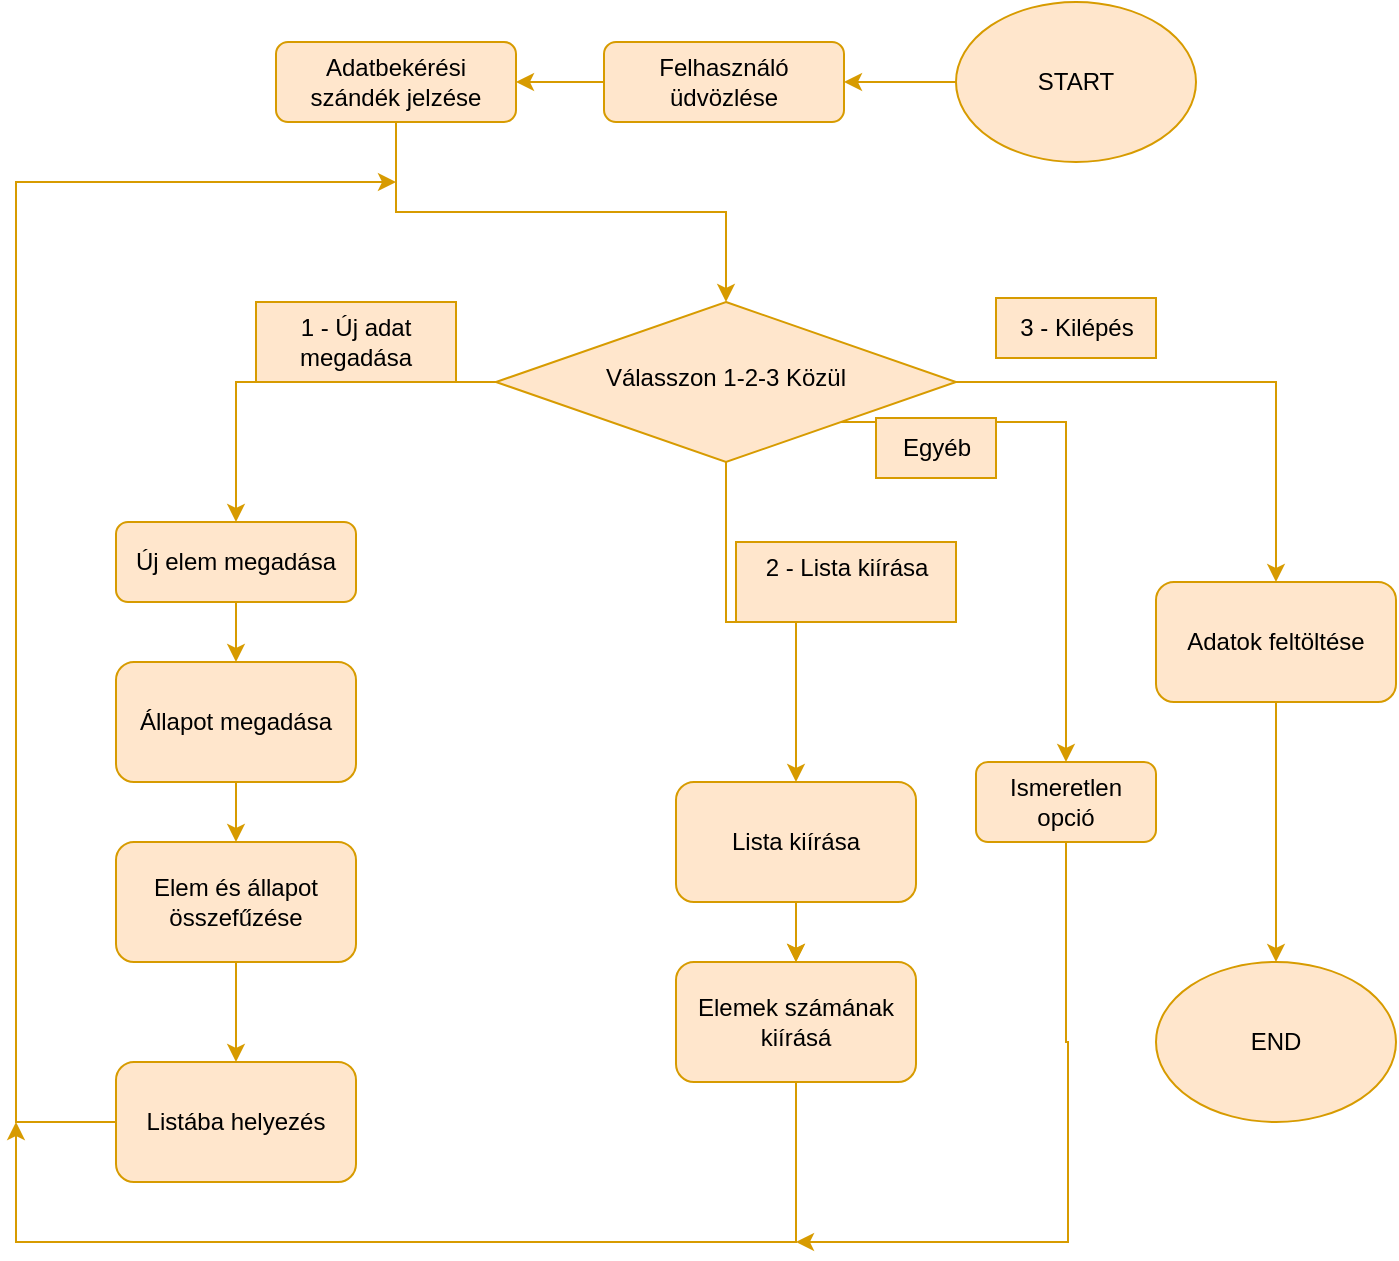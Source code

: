 <mxfile version="24.9.1">
  <diagram id="C5RBs43oDa-KdzZeNtuy" name="Page-1">
    <mxGraphModel dx="1434" dy="782" grid="1" gridSize="10" guides="1" tooltips="1" connect="1" arrows="1" fold="1" page="1" pageScale="1" pageWidth="827" pageHeight="1169" math="0" shadow="0">
      <root>
        <mxCell id="WIyWlLk6GJQsqaUBKTNV-0" />
        <mxCell id="WIyWlLk6GJQsqaUBKTNV-1" parent="WIyWlLk6GJQsqaUBKTNV-0" />
        <mxCell id="rnLozNpdhUve7-fL2K5q-3" style="edgeStyle=orthogonalEdgeStyle;rounded=0;orthogonalLoop=1;jettySize=auto;html=1;fillColor=#FF8000;strokeColor=#d79b00;" edge="1" parent="WIyWlLk6GJQsqaUBKTNV-1" source="rnLozNpdhUve7-fL2K5q-0" target="rnLozNpdhUve7-fL2K5q-2">
          <mxGeometry relative="1" as="geometry" />
        </mxCell>
        <mxCell id="rnLozNpdhUve7-fL2K5q-0" value="&lt;div&gt;START&lt;/div&gt;" style="ellipse;whiteSpace=wrap;html=1;fillColor=#ffe6cc;strokeColor=#d79b00;" vertex="1" parent="WIyWlLk6GJQsqaUBKTNV-1">
          <mxGeometry x="530" y="40" width="120" height="80" as="geometry" />
        </mxCell>
        <mxCell id="rnLozNpdhUve7-fL2K5q-1" value="&lt;div&gt;END&lt;/div&gt;" style="ellipse;whiteSpace=wrap;html=1;fillColor=#ffe6cc;strokeColor=#d79b00;" vertex="1" parent="WIyWlLk6GJQsqaUBKTNV-1">
          <mxGeometry x="630" y="520" width="120" height="80" as="geometry" />
        </mxCell>
        <mxCell id="rnLozNpdhUve7-fL2K5q-6" style="edgeStyle=orthogonalEdgeStyle;rounded=0;orthogonalLoop=1;jettySize=auto;html=1;fillColor=#FF8000;strokeColor=#d79b00;" edge="1" parent="WIyWlLk6GJQsqaUBKTNV-1" source="rnLozNpdhUve7-fL2K5q-2" target="rnLozNpdhUve7-fL2K5q-5">
          <mxGeometry relative="1" as="geometry" />
        </mxCell>
        <mxCell id="rnLozNpdhUve7-fL2K5q-2" value="Felhasználó üdvözlése" style="rounded=1;whiteSpace=wrap;html=1;fontSize=12;glass=0;strokeWidth=1;shadow=0;fillColor=#ffe6cc;strokeColor=#d79b00;" vertex="1" parent="WIyWlLk6GJQsqaUBKTNV-1">
          <mxGeometry x="354" y="60" width="120" height="40" as="geometry" />
        </mxCell>
        <mxCell id="rnLozNpdhUve7-fL2K5q-9" style="edgeStyle=orthogonalEdgeStyle;rounded=0;orthogonalLoop=1;jettySize=auto;html=1;entryX=0.5;entryY=0;entryDx=0;entryDy=0;fillColor=#FF8000;strokeColor=#d79b00;" edge="1" parent="WIyWlLk6GJQsqaUBKTNV-1" source="rnLozNpdhUve7-fL2K5q-4" target="rnLozNpdhUve7-fL2K5q-8">
          <mxGeometry relative="1" as="geometry" />
        </mxCell>
        <mxCell id="rnLozNpdhUve7-fL2K5q-24" style="edgeStyle=orthogonalEdgeStyle;rounded=0;orthogonalLoop=1;jettySize=auto;html=1;entryX=0.5;entryY=0;entryDx=0;entryDy=0;fillColor=#FF8000;strokeColor=#d79b00;" edge="1" parent="WIyWlLk6GJQsqaUBKTNV-1" source="rnLozNpdhUve7-fL2K5q-4" target="rnLozNpdhUve7-fL2K5q-23">
          <mxGeometry relative="1" as="geometry" />
        </mxCell>
        <mxCell id="rnLozNpdhUve7-fL2K5q-31" style="edgeStyle=orthogonalEdgeStyle;rounded=0;orthogonalLoop=1;jettySize=auto;html=1;entryX=0.5;entryY=0;entryDx=0;entryDy=0;fillColor=#FF8000;strokeColor=#d79b00;" edge="1" parent="WIyWlLk6GJQsqaUBKTNV-1" source="rnLozNpdhUve7-fL2K5q-4" target="rnLozNpdhUve7-fL2K5q-35">
          <mxGeometry relative="1" as="geometry">
            <mxPoint x="690" y="310" as="targetPoint" />
          </mxGeometry>
        </mxCell>
        <mxCell id="rnLozNpdhUve7-fL2K5q-40" style="edgeStyle=orthogonalEdgeStyle;rounded=0;orthogonalLoop=1;jettySize=auto;html=1;exitX=1;exitY=1;exitDx=0;exitDy=0;fillColor=#FF8000;strokeColor=#d79b00;" edge="1" parent="WIyWlLk6GJQsqaUBKTNV-1" source="rnLozNpdhUve7-fL2K5q-4" target="rnLozNpdhUve7-fL2K5q-41">
          <mxGeometry relative="1" as="geometry">
            <mxPoint x="580" y="450" as="targetPoint" />
          </mxGeometry>
        </mxCell>
        <mxCell id="rnLozNpdhUve7-fL2K5q-4" value="Válasszon 1-2-3 Közül" style="rhombus;whiteSpace=wrap;html=1;shadow=0;fontFamily=Helvetica;fontSize=12;align=center;strokeWidth=1;spacing=6;spacingTop=-4;fillColor=#ffe6cc;strokeColor=#d79b00;" vertex="1" parent="WIyWlLk6GJQsqaUBKTNV-1">
          <mxGeometry x="300" y="190" width="230" height="80" as="geometry" />
        </mxCell>
        <mxCell id="rnLozNpdhUve7-fL2K5q-7" style="edgeStyle=orthogonalEdgeStyle;rounded=0;orthogonalLoop=1;jettySize=auto;html=1;entryX=0.5;entryY=0;entryDx=0;entryDy=0;fillColor=#FF8000;strokeColor=#d79b00;" edge="1" parent="WIyWlLk6GJQsqaUBKTNV-1" source="rnLozNpdhUve7-fL2K5q-5" target="rnLozNpdhUve7-fL2K5q-4">
          <mxGeometry relative="1" as="geometry" />
        </mxCell>
        <mxCell id="rnLozNpdhUve7-fL2K5q-5" value="Adatbekérési szándék jelzése" style="rounded=1;whiteSpace=wrap;html=1;fontSize=12;glass=0;strokeWidth=1;shadow=0;fillColor=#ffe6cc;strokeColor=#d79b00;" vertex="1" parent="WIyWlLk6GJQsqaUBKTNV-1">
          <mxGeometry x="190" y="60" width="120" height="40" as="geometry" />
        </mxCell>
        <mxCell id="rnLozNpdhUve7-fL2K5q-13" value="" style="edgeStyle=orthogonalEdgeStyle;rounded=0;orthogonalLoop=1;jettySize=auto;html=1;fillColor=#FF8000;strokeColor=#d79b00;" edge="1" parent="WIyWlLk6GJQsqaUBKTNV-1" source="rnLozNpdhUve7-fL2K5q-8" target="rnLozNpdhUve7-fL2K5q-12">
          <mxGeometry relative="1" as="geometry" />
        </mxCell>
        <mxCell id="rnLozNpdhUve7-fL2K5q-8" value="Új elem megadása" style="rounded=1;whiteSpace=wrap;html=1;fontSize=12;glass=0;strokeWidth=1;shadow=0;fillColor=#ffe6cc;strokeColor=#d79b00;" vertex="1" parent="WIyWlLk6GJQsqaUBKTNV-1">
          <mxGeometry x="110" y="300" width="120" height="40" as="geometry" />
        </mxCell>
        <UserObject label="1 - Új adat megadása" placeholders="1" name="Variable" id="rnLozNpdhUve7-fL2K5q-11">
          <mxCell style="text;html=1;strokeColor=#d79b00;fillColor=#ffe6cc;align=center;verticalAlign=middle;whiteSpace=wrap;overflow=hidden;" vertex="1" parent="WIyWlLk6GJQsqaUBKTNV-1">
            <mxGeometry x="180" y="190" width="100" height="40" as="geometry" />
          </mxCell>
        </UserObject>
        <mxCell id="rnLozNpdhUve7-fL2K5q-15" value="" style="edgeStyle=orthogonalEdgeStyle;rounded=0;orthogonalLoop=1;jettySize=auto;html=1;fillColor=#FF8000;strokeColor=#d79b00;" edge="1" parent="WIyWlLk6GJQsqaUBKTNV-1" source="rnLozNpdhUve7-fL2K5q-12" target="rnLozNpdhUve7-fL2K5q-14">
          <mxGeometry relative="1" as="geometry" />
        </mxCell>
        <mxCell id="rnLozNpdhUve7-fL2K5q-12" value="&lt;div&gt;Állapot megadása&lt;/div&gt;" style="whiteSpace=wrap;html=1;rounded=1;glass=0;strokeWidth=1;shadow=0;fillColor=#ffe6cc;strokeColor=#d79b00;" vertex="1" parent="WIyWlLk6GJQsqaUBKTNV-1">
          <mxGeometry x="110" y="370" width="120" height="60" as="geometry" />
        </mxCell>
        <mxCell id="rnLozNpdhUve7-fL2K5q-17" value="" style="edgeStyle=orthogonalEdgeStyle;rounded=0;orthogonalLoop=1;jettySize=auto;html=1;fillColor=#FF8000;strokeColor=#d79b00;" edge="1" parent="WIyWlLk6GJQsqaUBKTNV-1" source="rnLozNpdhUve7-fL2K5q-14" target="rnLozNpdhUve7-fL2K5q-16">
          <mxGeometry relative="1" as="geometry" />
        </mxCell>
        <mxCell id="rnLozNpdhUve7-fL2K5q-14" value="&lt;div&gt;Elem és állapot összefűzése&lt;/div&gt;" style="whiteSpace=wrap;html=1;rounded=1;glass=0;strokeWidth=1;shadow=0;fillColor=#ffe6cc;strokeColor=#d79b00;" vertex="1" parent="WIyWlLk6GJQsqaUBKTNV-1">
          <mxGeometry x="110" y="460" width="120" height="60" as="geometry" />
        </mxCell>
        <mxCell id="rnLozNpdhUve7-fL2K5q-18" style="edgeStyle=orthogonalEdgeStyle;rounded=0;orthogonalLoop=1;jettySize=auto;html=1;fillColor=#FF8000;strokeColor=#d79b00;" edge="1" parent="WIyWlLk6GJQsqaUBKTNV-1" source="rnLozNpdhUve7-fL2K5q-16">
          <mxGeometry relative="1" as="geometry">
            <mxPoint x="250" y="130" as="targetPoint" />
            <Array as="points">
              <mxPoint x="60" y="600" />
              <mxPoint x="60" y="130" />
            </Array>
          </mxGeometry>
        </mxCell>
        <mxCell id="rnLozNpdhUve7-fL2K5q-16" value="Listába helyezés" style="whiteSpace=wrap;html=1;rounded=1;glass=0;strokeWidth=1;shadow=0;fillColor=#ffe6cc;strokeColor=#d79b00;" vertex="1" parent="WIyWlLk6GJQsqaUBKTNV-1">
          <mxGeometry x="110" y="570" width="120" height="60" as="geometry" />
        </mxCell>
        <mxCell id="rnLozNpdhUve7-fL2K5q-27" value="" style="edgeStyle=orthogonalEdgeStyle;rounded=0;orthogonalLoop=1;jettySize=auto;html=1;fillColor=#FF8000;strokeColor=#d79b00;" edge="1" parent="WIyWlLk6GJQsqaUBKTNV-1" source="rnLozNpdhUve7-fL2K5q-23" target="rnLozNpdhUve7-fL2K5q-26">
          <mxGeometry relative="1" as="geometry" />
        </mxCell>
        <mxCell id="rnLozNpdhUve7-fL2K5q-32" value="" style="edgeStyle=orthogonalEdgeStyle;rounded=0;orthogonalLoop=1;jettySize=auto;html=1;fillColor=#FF8000;strokeColor=#d79b00;" edge="1" parent="WIyWlLk6GJQsqaUBKTNV-1" source="rnLozNpdhUve7-fL2K5q-23" target="rnLozNpdhUve7-fL2K5q-26">
          <mxGeometry relative="1" as="geometry" />
        </mxCell>
        <mxCell id="rnLozNpdhUve7-fL2K5q-23" value="&lt;div&gt;Lista kiírása&lt;/div&gt;" style="whiteSpace=wrap;html=1;rounded=1;glass=0;strokeWidth=1;shadow=0;fillColor=#ffe6cc;strokeColor=#d79b00;" vertex="1" parent="WIyWlLk6GJQsqaUBKTNV-1">
          <mxGeometry x="390" y="430" width="120" height="60" as="geometry" />
        </mxCell>
        <mxCell id="rnLozNpdhUve7-fL2K5q-25" style="edgeStyle=orthogonalEdgeStyle;rounded=0;orthogonalLoop=1;jettySize=auto;html=1;exitX=0.5;exitY=1;exitDx=0;exitDy=0;fillColor=#FF8000;strokeColor=#d79b00;" edge="1" parent="WIyWlLk6GJQsqaUBKTNV-1" source="rnLozNpdhUve7-fL2K5q-23" target="rnLozNpdhUve7-fL2K5q-23">
          <mxGeometry relative="1" as="geometry" />
        </mxCell>
        <mxCell id="rnLozNpdhUve7-fL2K5q-28" style="edgeStyle=orthogonalEdgeStyle;rounded=0;orthogonalLoop=1;jettySize=auto;html=1;fillColor=#FF8000;strokeColor=#d79b00;" edge="1" parent="WIyWlLk6GJQsqaUBKTNV-1" source="rnLozNpdhUve7-fL2K5q-26">
          <mxGeometry relative="1" as="geometry">
            <mxPoint x="60" y="600" as="targetPoint" />
            <Array as="points">
              <mxPoint x="450" y="660" />
              <mxPoint x="60" y="660" />
            </Array>
          </mxGeometry>
        </mxCell>
        <mxCell id="rnLozNpdhUve7-fL2K5q-26" value="Elemek számának kiírásá" style="whiteSpace=wrap;html=1;rounded=1;glass=0;strokeWidth=1;shadow=0;fillColor=#ffe6cc;strokeColor=#d79b00;" vertex="1" parent="WIyWlLk6GJQsqaUBKTNV-1">
          <mxGeometry x="390" y="520" width="120" height="60" as="geometry" />
        </mxCell>
        <mxCell id="rnLozNpdhUve7-fL2K5q-33" value="&lt;div&gt;2 - Lista kiírása&lt;/div&gt;&lt;div&gt;&lt;br&gt;&lt;/div&gt;" style="text;html=1;align=center;verticalAlign=middle;resizable=0;points=[];autosize=1;strokeColor=#d79b00;fillColor=#ffe6cc;" vertex="1" parent="WIyWlLk6GJQsqaUBKTNV-1">
          <mxGeometry x="420" y="310" width="110" height="40" as="geometry" />
        </mxCell>
        <mxCell id="rnLozNpdhUve7-fL2K5q-34" value="3 - Kilépés" style="text;html=1;align=center;verticalAlign=middle;resizable=0;points=[];autosize=1;strokeColor=#d79b00;fillColor=#ffe6cc;" vertex="1" parent="WIyWlLk6GJQsqaUBKTNV-1">
          <mxGeometry x="550" y="188" width="80" height="30" as="geometry" />
        </mxCell>
        <mxCell id="rnLozNpdhUve7-fL2K5q-36" style="edgeStyle=orthogonalEdgeStyle;rounded=0;orthogonalLoop=1;jettySize=auto;html=1;fillColor=#FF8000;strokeColor=#d79b00;" edge="1" parent="WIyWlLk6GJQsqaUBKTNV-1" source="rnLozNpdhUve7-fL2K5q-35" target="rnLozNpdhUve7-fL2K5q-1">
          <mxGeometry relative="1" as="geometry" />
        </mxCell>
        <mxCell id="rnLozNpdhUve7-fL2K5q-35" value="Adatok feltöltése" style="whiteSpace=wrap;html=1;rounded=1;glass=0;strokeWidth=1;shadow=0;fillColor=#ffe6cc;strokeColor=#d79b00;" vertex="1" parent="WIyWlLk6GJQsqaUBKTNV-1">
          <mxGeometry x="630" y="330" width="120" height="60" as="geometry" />
        </mxCell>
        <mxCell id="rnLozNpdhUve7-fL2K5q-43" style="edgeStyle=orthogonalEdgeStyle;rounded=0;orthogonalLoop=1;jettySize=auto;html=1;fillColor=#FF8000;strokeColor=#d79b00;" edge="1" parent="WIyWlLk6GJQsqaUBKTNV-1" source="rnLozNpdhUve7-fL2K5q-41">
          <mxGeometry relative="1" as="geometry">
            <mxPoint x="450" y="660" as="targetPoint" />
            <Array as="points">
              <mxPoint x="585" y="560" />
              <mxPoint x="586" y="560" />
            </Array>
          </mxGeometry>
        </mxCell>
        <mxCell id="rnLozNpdhUve7-fL2K5q-41" value="Ismeretlen opció" style="rounded=1;whiteSpace=wrap;html=1;fillColor=#ffe6cc;strokeColor=#d79b00;" vertex="1" parent="WIyWlLk6GJQsqaUBKTNV-1">
          <mxGeometry x="540" y="420" width="90" height="40" as="geometry" />
        </mxCell>
        <mxCell id="rnLozNpdhUve7-fL2K5q-42" value="Egyéb " style="text;html=1;align=center;verticalAlign=middle;resizable=0;points=[];autosize=1;strokeColor=#d79b00;fillColor=#ffe6cc;" vertex="1" parent="WIyWlLk6GJQsqaUBKTNV-1">
          <mxGeometry x="490" y="248" width="60" height="30" as="geometry" />
        </mxCell>
      </root>
    </mxGraphModel>
  </diagram>
</mxfile>
